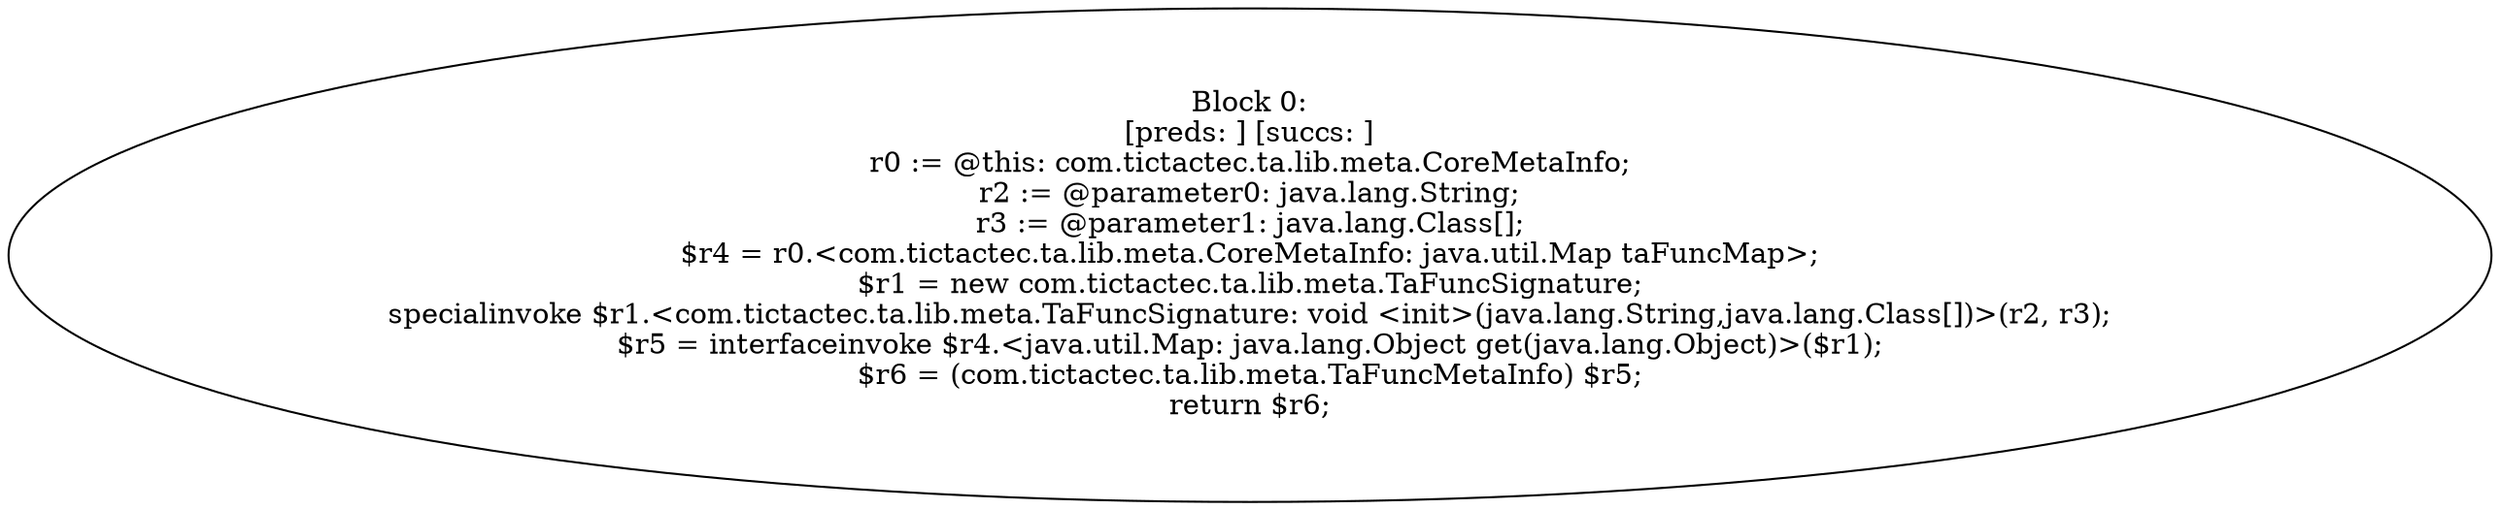 digraph "unitGraph" {
    "Block 0:
[preds: ] [succs: ]
r0 := @this: com.tictactec.ta.lib.meta.CoreMetaInfo;
r2 := @parameter0: java.lang.String;
r3 := @parameter1: java.lang.Class[];
$r4 = r0.<com.tictactec.ta.lib.meta.CoreMetaInfo: java.util.Map taFuncMap>;
$r1 = new com.tictactec.ta.lib.meta.TaFuncSignature;
specialinvoke $r1.<com.tictactec.ta.lib.meta.TaFuncSignature: void <init>(java.lang.String,java.lang.Class[])>(r2, r3);
$r5 = interfaceinvoke $r4.<java.util.Map: java.lang.Object get(java.lang.Object)>($r1);
$r6 = (com.tictactec.ta.lib.meta.TaFuncMetaInfo) $r5;
return $r6;
"
}
